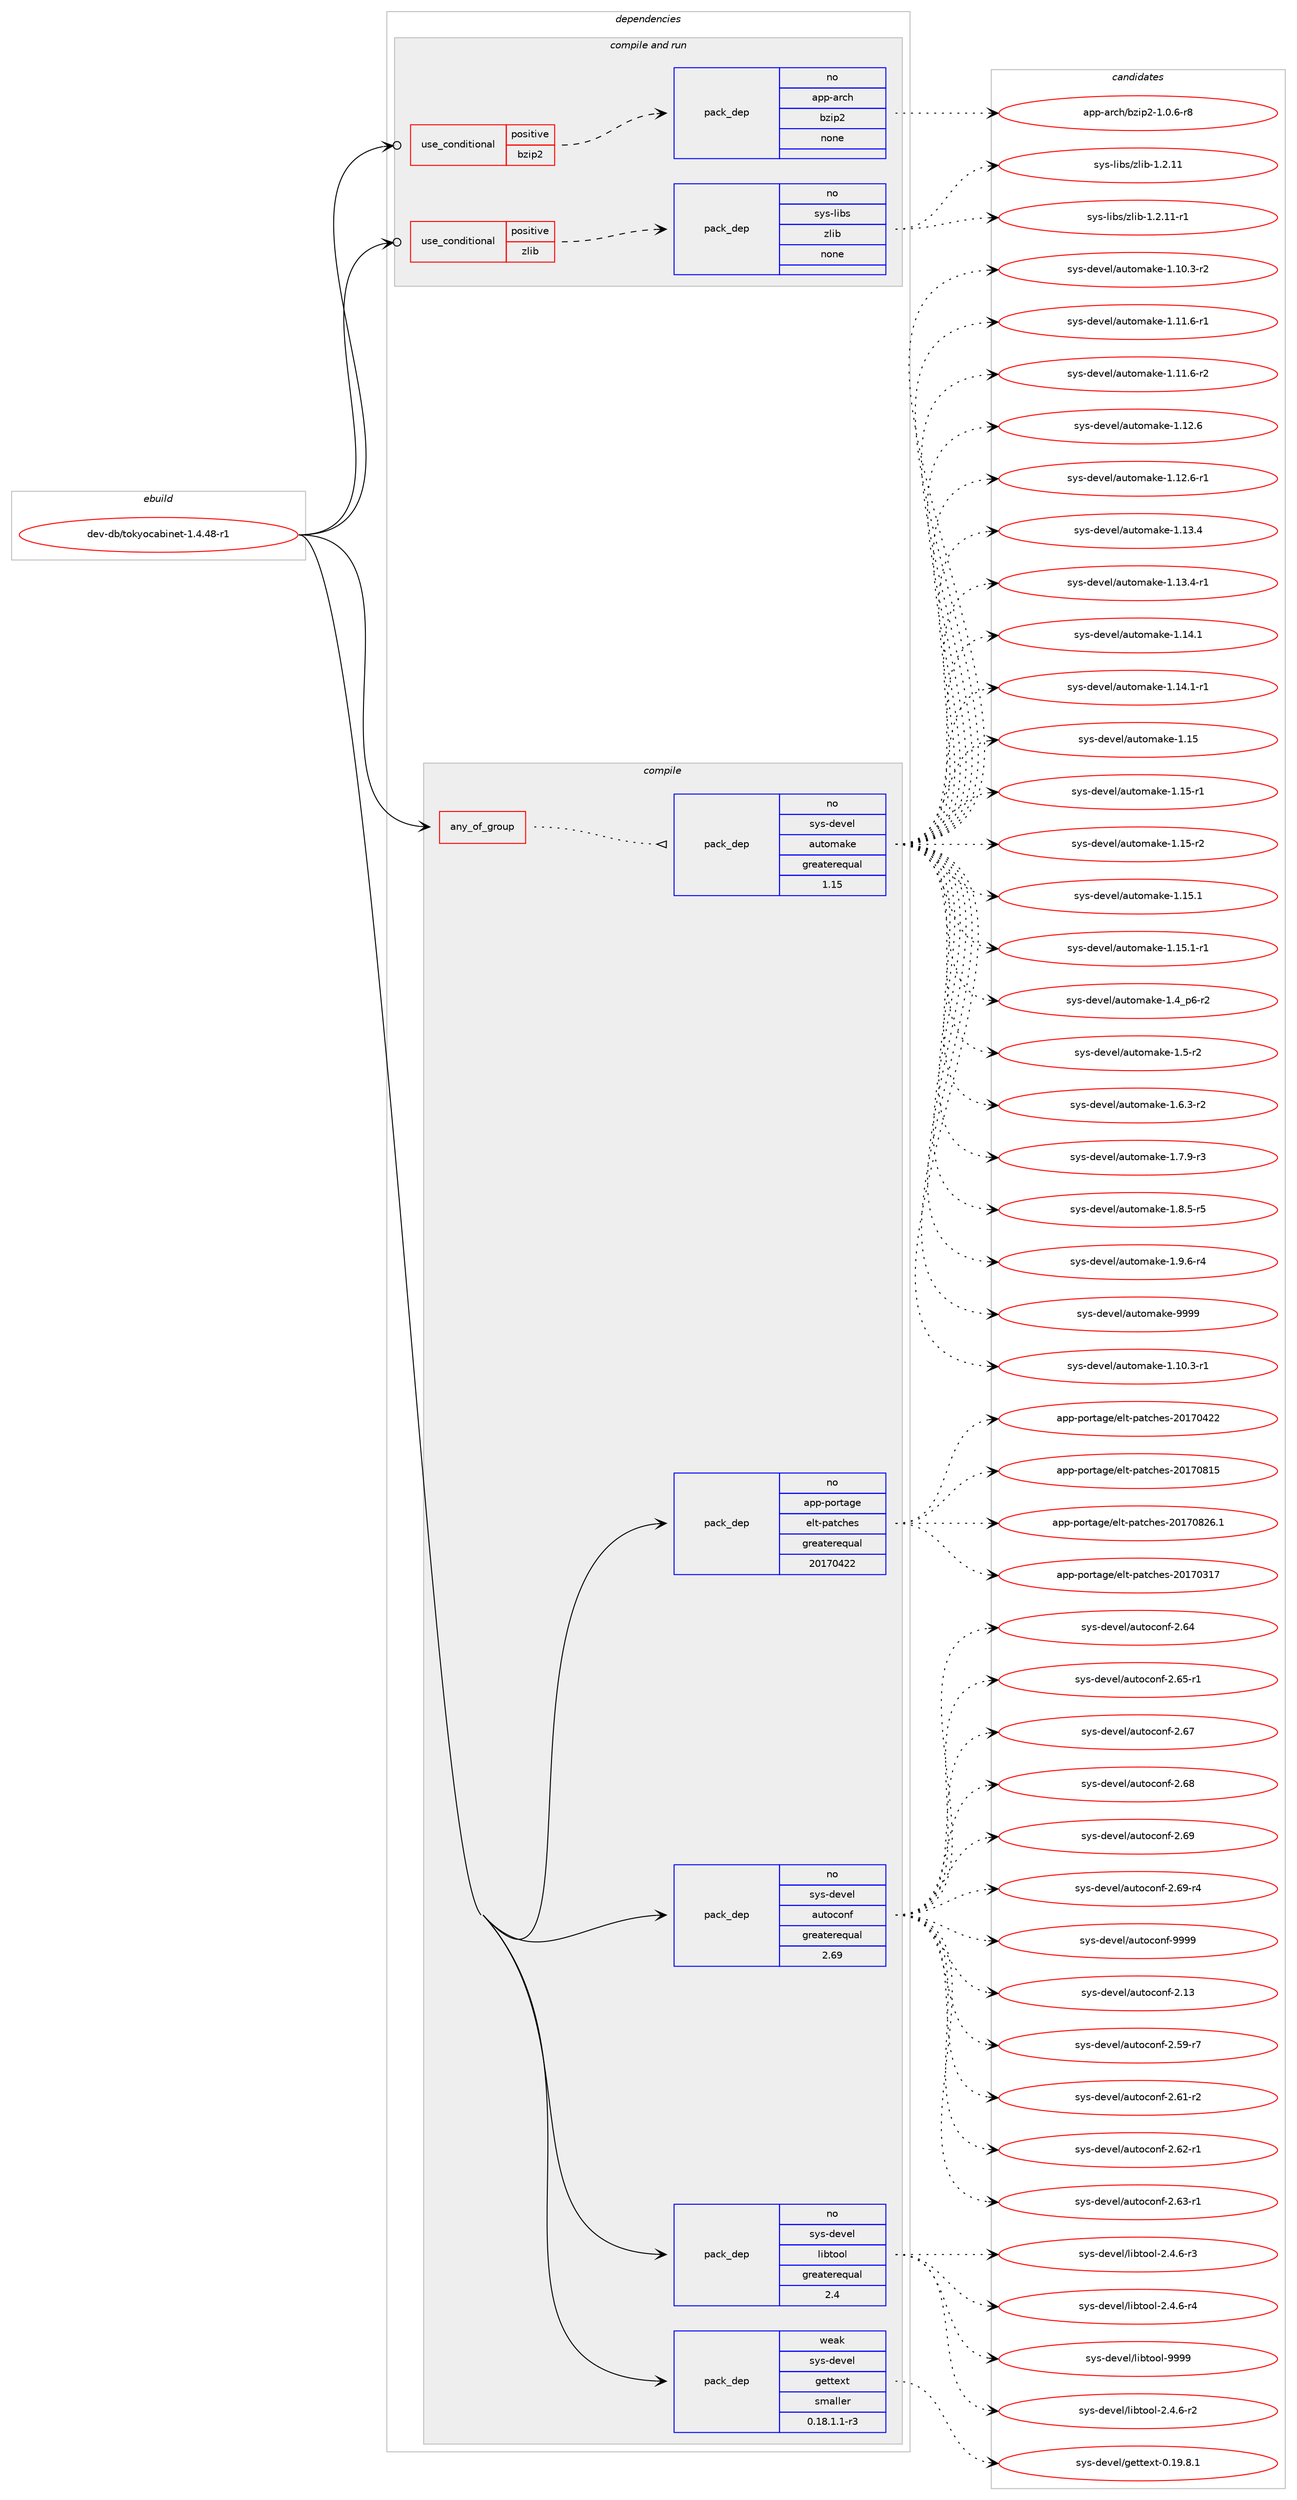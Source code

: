 digraph prolog {

# *************
# Graph options
# *************

newrank=true;
concentrate=true;
compound=true;
graph [rankdir=LR,fontname=Helvetica,fontsize=10,ranksep=1.5];#, ranksep=2.5, nodesep=0.2];
edge  [arrowhead=vee];
node  [fontname=Helvetica,fontsize=10];

# **********
# The ebuild
# **********

subgraph cluster_leftcol {
color=gray;
rank=same;
label=<<i>ebuild</i>>;
id [label="dev-db/tokyocabinet-1.4.48-r1", color=red, width=4, href="../dev-db/tokyocabinet-1.4.48-r1.svg"];
}

# ****************
# The dependencies
# ****************

subgraph cluster_midcol {
color=gray;
label=<<i>dependencies</i>>;
subgraph cluster_compile {
fillcolor="#eeeeee";
style=filled;
label=<<i>compile</i>>;
subgraph any1537 {
dependency71241 [label=<<TABLE BORDER="0" CELLBORDER="1" CELLSPACING="0" CELLPADDING="4"><TR><TD CELLPADDING="10">any_of_group</TD></TR></TABLE>>, shape=none, color=red];subgraph pack52214 {
dependency71242 [label=<<TABLE BORDER="0" CELLBORDER="1" CELLSPACING="0" CELLPADDING="4" WIDTH="220"><TR><TD ROWSPAN="6" CELLPADDING="30">pack_dep</TD></TR><TR><TD WIDTH="110">no</TD></TR><TR><TD>sys-devel</TD></TR><TR><TD>automake</TD></TR><TR><TD>greaterequal</TD></TR><TR><TD>1.15</TD></TR></TABLE>>, shape=none, color=blue];
}
dependency71241:e -> dependency71242:w [weight=20,style="dotted",arrowhead="oinv"];
}
id:e -> dependency71241:w [weight=20,style="solid",arrowhead="vee"];
subgraph pack52215 {
dependency71243 [label=<<TABLE BORDER="0" CELLBORDER="1" CELLSPACING="0" CELLPADDING="4" WIDTH="220"><TR><TD ROWSPAN="6" CELLPADDING="30">pack_dep</TD></TR><TR><TD WIDTH="110">no</TD></TR><TR><TD>app-portage</TD></TR><TR><TD>elt-patches</TD></TR><TR><TD>greaterequal</TD></TR><TR><TD>20170422</TD></TR></TABLE>>, shape=none, color=blue];
}
id:e -> dependency71243:w [weight=20,style="solid",arrowhead="vee"];
subgraph pack52216 {
dependency71244 [label=<<TABLE BORDER="0" CELLBORDER="1" CELLSPACING="0" CELLPADDING="4" WIDTH="220"><TR><TD ROWSPAN="6" CELLPADDING="30">pack_dep</TD></TR><TR><TD WIDTH="110">no</TD></TR><TR><TD>sys-devel</TD></TR><TR><TD>autoconf</TD></TR><TR><TD>greaterequal</TD></TR><TR><TD>2.69</TD></TR></TABLE>>, shape=none, color=blue];
}
id:e -> dependency71244:w [weight=20,style="solid",arrowhead="vee"];
subgraph pack52217 {
dependency71245 [label=<<TABLE BORDER="0" CELLBORDER="1" CELLSPACING="0" CELLPADDING="4" WIDTH="220"><TR><TD ROWSPAN="6" CELLPADDING="30">pack_dep</TD></TR><TR><TD WIDTH="110">no</TD></TR><TR><TD>sys-devel</TD></TR><TR><TD>libtool</TD></TR><TR><TD>greaterequal</TD></TR><TR><TD>2.4</TD></TR></TABLE>>, shape=none, color=blue];
}
id:e -> dependency71245:w [weight=20,style="solid",arrowhead="vee"];
subgraph pack52218 {
dependency71246 [label=<<TABLE BORDER="0" CELLBORDER="1" CELLSPACING="0" CELLPADDING="4" WIDTH="220"><TR><TD ROWSPAN="6" CELLPADDING="30">pack_dep</TD></TR><TR><TD WIDTH="110">weak</TD></TR><TR><TD>sys-devel</TD></TR><TR><TD>gettext</TD></TR><TR><TD>smaller</TD></TR><TR><TD>0.18.1.1-r3</TD></TR></TABLE>>, shape=none, color=blue];
}
id:e -> dependency71246:w [weight=20,style="solid",arrowhead="vee"];
}
subgraph cluster_compileandrun {
fillcolor="#eeeeee";
style=filled;
label=<<i>compile and run</i>>;
subgraph cond17460 {
dependency71247 [label=<<TABLE BORDER="0" CELLBORDER="1" CELLSPACING="0" CELLPADDING="4"><TR><TD ROWSPAN="3" CELLPADDING="10">use_conditional</TD></TR><TR><TD>positive</TD></TR><TR><TD>bzip2</TD></TR></TABLE>>, shape=none, color=red];
subgraph pack52219 {
dependency71248 [label=<<TABLE BORDER="0" CELLBORDER="1" CELLSPACING="0" CELLPADDING="4" WIDTH="220"><TR><TD ROWSPAN="6" CELLPADDING="30">pack_dep</TD></TR><TR><TD WIDTH="110">no</TD></TR><TR><TD>app-arch</TD></TR><TR><TD>bzip2</TD></TR><TR><TD>none</TD></TR><TR><TD></TD></TR></TABLE>>, shape=none, color=blue];
}
dependency71247:e -> dependency71248:w [weight=20,style="dashed",arrowhead="vee"];
}
id:e -> dependency71247:w [weight=20,style="solid",arrowhead="odotvee"];
subgraph cond17461 {
dependency71249 [label=<<TABLE BORDER="0" CELLBORDER="1" CELLSPACING="0" CELLPADDING="4"><TR><TD ROWSPAN="3" CELLPADDING="10">use_conditional</TD></TR><TR><TD>positive</TD></TR><TR><TD>zlib</TD></TR></TABLE>>, shape=none, color=red];
subgraph pack52220 {
dependency71250 [label=<<TABLE BORDER="0" CELLBORDER="1" CELLSPACING="0" CELLPADDING="4" WIDTH="220"><TR><TD ROWSPAN="6" CELLPADDING="30">pack_dep</TD></TR><TR><TD WIDTH="110">no</TD></TR><TR><TD>sys-libs</TD></TR><TR><TD>zlib</TD></TR><TR><TD>none</TD></TR><TR><TD></TD></TR></TABLE>>, shape=none, color=blue];
}
dependency71249:e -> dependency71250:w [weight=20,style="dashed",arrowhead="vee"];
}
id:e -> dependency71249:w [weight=20,style="solid",arrowhead="odotvee"];
}
subgraph cluster_run {
fillcolor="#eeeeee";
style=filled;
label=<<i>run</i>>;
}
}

# **************
# The candidates
# **************

subgraph cluster_choices {
rank=same;
color=gray;
label=<<i>candidates</i>>;

subgraph choice52214 {
color=black;
nodesep=1;
choice11512111545100101118101108479711711611110997107101454946494846514511449 [label="sys-devel/automake-1.10.3-r1", color=red, width=4,href="../sys-devel/automake-1.10.3-r1.svg"];
choice11512111545100101118101108479711711611110997107101454946494846514511450 [label="sys-devel/automake-1.10.3-r2", color=red, width=4,href="../sys-devel/automake-1.10.3-r2.svg"];
choice11512111545100101118101108479711711611110997107101454946494946544511449 [label="sys-devel/automake-1.11.6-r1", color=red, width=4,href="../sys-devel/automake-1.11.6-r1.svg"];
choice11512111545100101118101108479711711611110997107101454946494946544511450 [label="sys-devel/automake-1.11.6-r2", color=red, width=4,href="../sys-devel/automake-1.11.6-r2.svg"];
choice1151211154510010111810110847971171161111099710710145494649504654 [label="sys-devel/automake-1.12.6", color=red, width=4,href="../sys-devel/automake-1.12.6.svg"];
choice11512111545100101118101108479711711611110997107101454946495046544511449 [label="sys-devel/automake-1.12.6-r1", color=red, width=4,href="../sys-devel/automake-1.12.6-r1.svg"];
choice1151211154510010111810110847971171161111099710710145494649514652 [label="sys-devel/automake-1.13.4", color=red, width=4,href="../sys-devel/automake-1.13.4.svg"];
choice11512111545100101118101108479711711611110997107101454946495146524511449 [label="sys-devel/automake-1.13.4-r1", color=red, width=4,href="../sys-devel/automake-1.13.4-r1.svg"];
choice1151211154510010111810110847971171161111099710710145494649524649 [label="sys-devel/automake-1.14.1", color=red, width=4,href="../sys-devel/automake-1.14.1.svg"];
choice11512111545100101118101108479711711611110997107101454946495246494511449 [label="sys-devel/automake-1.14.1-r1", color=red, width=4,href="../sys-devel/automake-1.14.1-r1.svg"];
choice115121115451001011181011084797117116111109971071014549464953 [label="sys-devel/automake-1.15", color=red, width=4,href="../sys-devel/automake-1.15.svg"];
choice1151211154510010111810110847971171161111099710710145494649534511449 [label="sys-devel/automake-1.15-r1", color=red, width=4,href="../sys-devel/automake-1.15-r1.svg"];
choice1151211154510010111810110847971171161111099710710145494649534511450 [label="sys-devel/automake-1.15-r2", color=red, width=4,href="../sys-devel/automake-1.15-r2.svg"];
choice1151211154510010111810110847971171161111099710710145494649534649 [label="sys-devel/automake-1.15.1", color=red, width=4,href="../sys-devel/automake-1.15.1.svg"];
choice11512111545100101118101108479711711611110997107101454946495346494511449 [label="sys-devel/automake-1.15.1-r1", color=red, width=4,href="../sys-devel/automake-1.15.1-r1.svg"];
choice115121115451001011181011084797117116111109971071014549465295112544511450 [label="sys-devel/automake-1.4_p6-r2", color=red, width=4,href="../sys-devel/automake-1.4_p6-r2.svg"];
choice11512111545100101118101108479711711611110997107101454946534511450 [label="sys-devel/automake-1.5-r2", color=red, width=4,href="../sys-devel/automake-1.5-r2.svg"];
choice115121115451001011181011084797117116111109971071014549465446514511450 [label="sys-devel/automake-1.6.3-r2", color=red, width=4,href="../sys-devel/automake-1.6.3-r2.svg"];
choice115121115451001011181011084797117116111109971071014549465546574511451 [label="sys-devel/automake-1.7.9-r3", color=red, width=4,href="../sys-devel/automake-1.7.9-r3.svg"];
choice115121115451001011181011084797117116111109971071014549465646534511453 [label="sys-devel/automake-1.8.5-r5", color=red, width=4,href="../sys-devel/automake-1.8.5-r5.svg"];
choice115121115451001011181011084797117116111109971071014549465746544511452 [label="sys-devel/automake-1.9.6-r4", color=red, width=4,href="../sys-devel/automake-1.9.6-r4.svg"];
choice115121115451001011181011084797117116111109971071014557575757 [label="sys-devel/automake-9999", color=red, width=4,href="../sys-devel/automake-9999.svg"];
dependency71242:e -> choice11512111545100101118101108479711711611110997107101454946494846514511449:w [style=dotted,weight="100"];
dependency71242:e -> choice11512111545100101118101108479711711611110997107101454946494846514511450:w [style=dotted,weight="100"];
dependency71242:e -> choice11512111545100101118101108479711711611110997107101454946494946544511449:w [style=dotted,weight="100"];
dependency71242:e -> choice11512111545100101118101108479711711611110997107101454946494946544511450:w [style=dotted,weight="100"];
dependency71242:e -> choice1151211154510010111810110847971171161111099710710145494649504654:w [style=dotted,weight="100"];
dependency71242:e -> choice11512111545100101118101108479711711611110997107101454946495046544511449:w [style=dotted,weight="100"];
dependency71242:e -> choice1151211154510010111810110847971171161111099710710145494649514652:w [style=dotted,weight="100"];
dependency71242:e -> choice11512111545100101118101108479711711611110997107101454946495146524511449:w [style=dotted,weight="100"];
dependency71242:e -> choice1151211154510010111810110847971171161111099710710145494649524649:w [style=dotted,weight="100"];
dependency71242:e -> choice11512111545100101118101108479711711611110997107101454946495246494511449:w [style=dotted,weight="100"];
dependency71242:e -> choice115121115451001011181011084797117116111109971071014549464953:w [style=dotted,weight="100"];
dependency71242:e -> choice1151211154510010111810110847971171161111099710710145494649534511449:w [style=dotted,weight="100"];
dependency71242:e -> choice1151211154510010111810110847971171161111099710710145494649534511450:w [style=dotted,weight="100"];
dependency71242:e -> choice1151211154510010111810110847971171161111099710710145494649534649:w [style=dotted,weight="100"];
dependency71242:e -> choice11512111545100101118101108479711711611110997107101454946495346494511449:w [style=dotted,weight="100"];
dependency71242:e -> choice115121115451001011181011084797117116111109971071014549465295112544511450:w [style=dotted,weight="100"];
dependency71242:e -> choice11512111545100101118101108479711711611110997107101454946534511450:w [style=dotted,weight="100"];
dependency71242:e -> choice115121115451001011181011084797117116111109971071014549465446514511450:w [style=dotted,weight="100"];
dependency71242:e -> choice115121115451001011181011084797117116111109971071014549465546574511451:w [style=dotted,weight="100"];
dependency71242:e -> choice115121115451001011181011084797117116111109971071014549465646534511453:w [style=dotted,weight="100"];
dependency71242:e -> choice115121115451001011181011084797117116111109971071014549465746544511452:w [style=dotted,weight="100"];
dependency71242:e -> choice115121115451001011181011084797117116111109971071014557575757:w [style=dotted,weight="100"];
}
subgraph choice52215 {
color=black;
nodesep=1;
choice97112112451121111141169710310147101108116451129711699104101115455048495548514955 [label="app-portage/elt-patches-20170317", color=red, width=4,href="../app-portage/elt-patches-20170317.svg"];
choice97112112451121111141169710310147101108116451129711699104101115455048495548525050 [label="app-portage/elt-patches-20170422", color=red, width=4,href="../app-portage/elt-patches-20170422.svg"];
choice97112112451121111141169710310147101108116451129711699104101115455048495548564953 [label="app-portage/elt-patches-20170815", color=red, width=4,href="../app-portage/elt-patches-20170815.svg"];
choice971121124511211111411697103101471011081164511297116991041011154550484955485650544649 [label="app-portage/elt-patches-20170826.1", color=red, width=4,href="../app-portage/elt-patches-20170826.1.svg"];
dependency71243:e -> choice97112112451121111141169710310147101108116451129711699104101115455048495548514955:w [style=dotted,weight="100"];
dependency71243:e -> choice97112112451121111141169710310147101108116451129711699104101115455048495548525050:w [style=dotted,weight="100"];
dependency71243:e -> choice97112112451121111141169710310147101108116451129711699104101115455048495548564953:w [style=dotted,weight="100"];
dependency71243:e -> choice971121124511211111411697103101471011081164511297116991041011154550484955485650544649:w [style=dotted,weight="100"];
}
subgraph choice52216 {
color=black;
nodesep=1;
choice115121115451001011181011084797117116111991111101024550464951 [label="sys-devel/autoconf-2.13", color=red, width=4,href="../sys-devel/autoconf-2.13.svg"];
choice1151211154510010111810110847971171161119911111010245504653574511455 [label="sys-devel/autoconf-2.59-r7", color=red, width=4,href="../sys-devel/autoconf-2.59-r7.svg"];
choice1151211154510010111810110847971171161119911111010245504654494511450 [label="sys-devel/autoconf-2.61-r2", color=red, width=4,href="../sys-devel/autoconf-2.61-r2.svg"];
choice1151211154510010111810110847971171161119911111010245504654504511449 [label="sys-devel/autoconf-2.62-r1", color=red, width=4,href="../sys-devel/autoconf-2.62-r1.svg"];
choice1151211154510010111810110847971171161119911111010245504654514511449 [label="sys-devel/autoconf-2.63-r1", color=red, width=4,href="../sys-devel/autoconf-2.63-r1.svg"];
choice115121115451001011181011084797117116111991111101024550465452 [label="sys-devel/autoconf-2.64", color=red, width=4,href="../sys-devel/autoconf-2.64.svg"];
choice1151211154510010111810110847971171161119911111010245504654534511449 [label="sys-devel/autoconf-2.65-r1", color=red, width=4,href="../sys-devel/autoconf-2.65-r1.svg"];
choice115121115451001011181011084797117116111991111101024550465455 [label="sys-devel/autoconf-2.67", color=red, width=4,href="../sys-devel/autoconf-2.67.svg"];
choice115121115451001011181011084797117116111991111101024550465456 [label="sys-devel/autoconf-2.68", color=red, width=4,href="../sys-devel/autoconf-2.68.svg"];
choice115121115451001011181011084797117116111991111101024550465457 [label="sys-devel/autoconf-2.69", color=red, width=4,href="../sys-devel/autoconf-2.69.svg"];
choice1151211154510010111810110847971171161119911111010245504654574511452 [label="sys-devel/autoconf-2.69-r4", color=red, width=4,href="../sys-devel/autoconf-2.69-r4.svg"];
choice115121115451001011181011084797117116111991111101024557575757 [label="sys-devel/autoconf-9999", color=red, width=4,href="../sys-devel/autoconf-9999.svg"];
dependency71244:e -> choice115121115451001011181011084797117116111991111101024550464951:w [style=dotted,weight="100"];
dependency71244:e -> choice1151211154510010111810110847971171161119911111010245504653574511455:w [style=dotted,weight="100"];
dependency71244:e -> choice1151211154510010111810110847971171161119911111010245504654494511450:w [style=dotted,weight="100"];
dependency71244:e -> choice1151211154510010111810110847971171161119911111010245504654504511449:w [style=dotted,weight="100"];
dependency71244:e -> choice1151211154510010111810110847971171161119911111010245504654514511449:w [style=dotted,weight="100"];
dependency71244:e -> choice115121115451001011181011084797117116111991111101024550465452:w [style=dotted,weight="100"];
dependency71244:e -> choice1151211154510010111810110847971171161119911111010245504654534511449:w [style=dotted,weight="100"];
dependency71244:e -> choice115121115451001011181011084797117116111991111101024550465455:w [style=dotted,weight="100"];
dependency71244:e -> choice115121115451001011181011084797117116111991111101024550465456:w [style=dotted,weight="100"];
dependency71244:e -> choice115121115451001011181011084797117116111991111101024550465457:w [style=dotted,weight="100"];
dependency71244:e -> choice1151211154510010111810110847971171161119911111010245504654574511452:w [style=dotted,weight="100"];
dependency71244:e -> choice115121115451001011181011084797117116111991111101024557575757:w [style=dotted,weight="100"];
}
subgraph choice52217 {
color=black;
nodesep=1;
choice1151211154510010111810110847108105981161111111084550465246544511450 [label="sys-devel/libtool-2.4.6-r2", color=red, width=4,href="../sys-devel/libtool-2.4.6-r2.svg"];
choice1151211154510010111810110847108105981161111111084550465246544511451 [label="sys-devel/libtool-2.4.6-r3", color=red, width=4,href="../sys-devel/libtool-2.4.6-r3.svg"];
choice1151211154510010111810110847108105981161111111084550465246544511452 [label="sys-devel/libtool-2.4.6-r4", color=red, width=4,href="../sys-devel/libtool-2.4.6-r4.svg"];
choice1151211154510010111810110847108105981161111111084557575757 [label="sys-devel/libtool-9999", color=red, width=4,href="../sys-devel/libtool-9999.svg"];
dependency71245:e -> choice1151211154510010111810110847108105981161111111084550465246544511450:w [style=dotted,weight="100"];
dependency71245:e -> choice1151211154510010111810110847108105981161111111084550465246544511451:w [style=dotted,weight="100"];
dependency71245:e -> choice1151211154510010111810110847108105981161111111084550465246544511452:w [style=dotted,weight="100"];
dependency71245:e -> choice1151211154510010111810110847108105981161111111084557575757:w [style=dotted,weight="100"];
}
subgraph choice52218 {
color=black;
nodesep=1;
choice1151211154510010111810110847103101116116101120116454846495746564649 [label="sys-devel/gettext-0.19.8.1", color=red, width=4,href="../sys-devel/gettext-0.19.8.1.svg"];
dependency71246:e -> choice1151211154510010111810110847103101116116101120116454846495746564649:w [style=dotted,weight="100"];
}
subgraph choice52219 {
color=black;
nodesep=1;
choice971121124597114991044798122105112504549464846544511456 [label="app-arch/bzip2-1.0.6-r8", color=red, width=4,href="../app-arch/bzip2-1.0.6-r8.svg"];
dependency71248:e -> choice971121124597114991044798122105112504549464846544511456:w [style=dotted,weight="100"];
}
subgraph choice52220 {
color=black;
nodesep=1;
choice1151211154510810598115471221081059845494650464949 [label="sys-libs/zlib-1.2.11", color=red, width=4,href="../sys-libs/zlib-1.2.11.svg"];
choice11512111545108105981154712210810598454946504649494511449 [label="sys-libs/zlib-1.2.11-r1", color=red, width=4,href="../sys-libs/zlib-1.2.11-r1.svg"];
dependency71250:e -> choice1151211154510810598115471221081059845494650464949:w [style=dotted,weight="100"];
dependency71250:e -> choice11512111545108105981154712210810598454946504649494511449:w [style=dotted,weight="100"];
}
}

}
